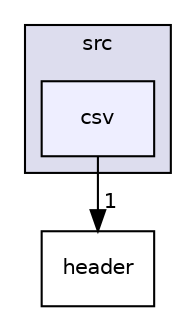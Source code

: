 digraph "src/csv" {
  compound=true
  node [ fontsize="10", fontname="Helvetica"];
  edge [ labelfontsize="10", labelfontname="Helvetica"];
  subgraph clusterdir_68267d1309a1af8e8297ef4c3efbcdba {
    graph [ bgcolor="#ddddee", pencolor="black", label="src" fontname="Helvetica", fontsize="10", URL="dir_68267d1309a1af8e8297ef4c3efbcdba.html"]
  dir_763910316706fe02bde815a184ca308d [shape=box, label="csv", style="filled", fillcolor="#eeeeff", pencolor="black", URL="dir_763910316706fe02bde815a184ca308d.html"];
  }
  dir_1ec98ce50fa6ec55b40b8ffb1df38c3c [shape=box label="header" URL="dir_1ec98ce50fa6ec55b40b8ffb1df38c3c.html"];
  dir_763910316706fe02bde815a184ca308d->dir_1ec98ce50fa6ec55b40b8ffb1df38c3c [headlabel="1", labeldistance=1.5 headhref="dir_000004_000003.html"];
}

